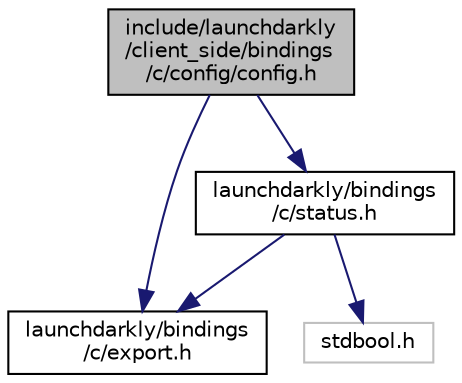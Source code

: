 digraph "include/launchdarkly/client_side/bindings/c/config/config.h"
{
 // LATEX_PDF_SIZE
  edge [fontname="Helvetica",fontsize="10",labelfontname="Helvetica",labelfontsize="10"];
  node [fontname="Helvetica",fontsize="10",shape=record];
  Node1 [label="include/launchdarkly\l/client_side/bindings\l/c/config/config.h",height=0.2,width=0.4,color="black", fillcolor="grey75", style="filled", fontcolor="black",tooltip=" "];
  Node1 -> Node2 [color="midnightblue",fontsize="10",style="solid",fontname="Helvetica"];
  Node2 [label="launchdarkly/bindings\l/c/export.h",height=0.2,width=0.4,color="black", fillcolor="white", style="filled",URL="$export_8h.html",tooltip="Export macros for C bindings."];
  Node1 -> Node3 [color="midnightblue",fontsize="10",style="solid",fontname="Helvetica"];
  Node3 [label="launchdarkly/bindings\l/c/status.h",height=0.2,width=0.4,color="black", fillcolor="white", style="filled",URL="$status_8h.html",tooltip=" "];
  Node3 -> Node2 [color="midnightblue",fontsize="10",style="solid",fontname="Helvetica"];
  Node3 -> Node4 [color="midnightblue",fontsize="10",style="solid",fontname="Helvetica"];
  Node4 [label="stdbool.h",height=0.2,width=0.4,color="grey75", fillcolor="white", style="filled",tooltip=" "];
}

